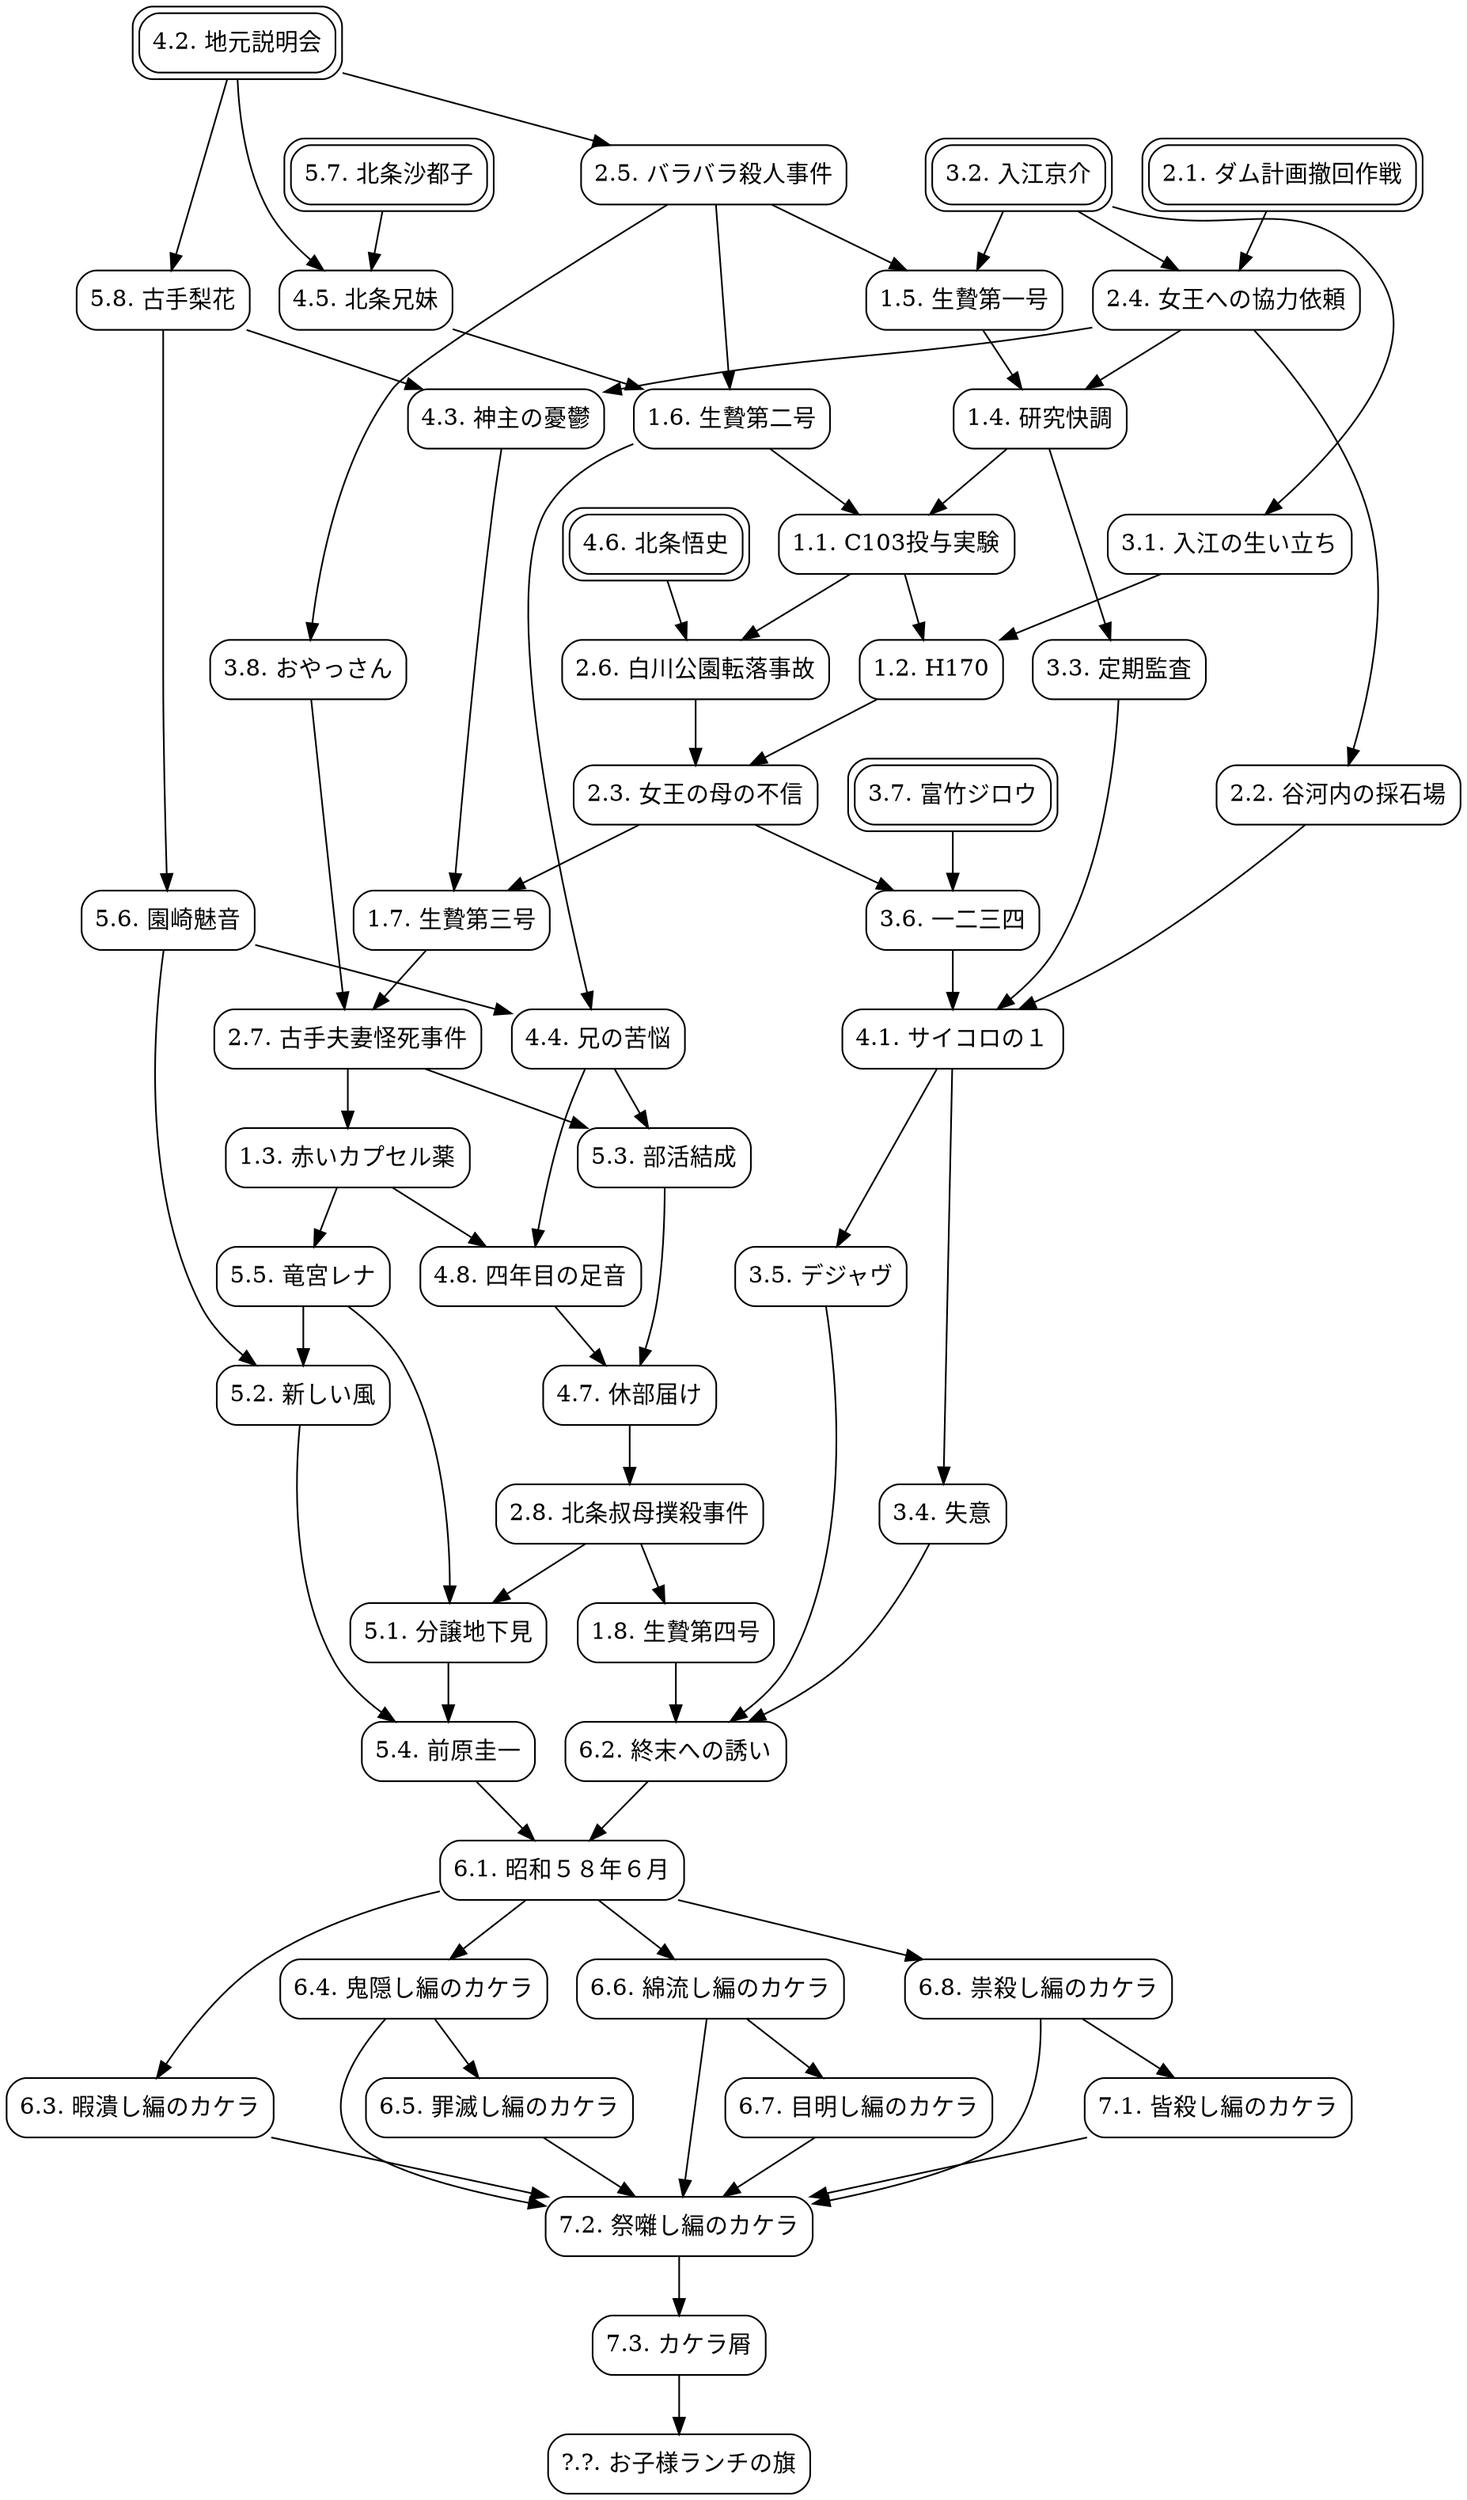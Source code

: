 digraph G {
node [shape=box, style=rounded];

01 [label="1.1. C103投与実験"];
02 [label="1.2. H170"];
03 [label="1.3. 赤いカプセル薬"];
04 [label="1.4. 研究快調"];
05 [label="1.5. 生贄第一号"];
06 [label="1.6. 生贄第二号"];
07 [label="1.7. 生贄第三号"];
08 [label="1.8. 生贄第四号"];
09 [label="2.1. ダム計画撤回作戦",peripheries=2];
10 [label="2.2. 谷河内の採石場"];
11 [label="2.3. 女王の母の不信"];
12 [label="2.4. 女王への協力依頼"];
13 [label="2.5. バラバラ殺人事件"];
14 [label="2.6. 白川公園転落事故"];
15 [label="2.7. 古手夫妻怪死事件"];
16 [label="2.8. 北条叔母撲殺事件"];
17 [label="3.1. 入江の生い立ち"];
18 [label="3.2. 入江京介",peripheries=2];
19 [label="3.3. 定期監査"];
20 [label="3.4. 失意"];
21 [label="3.5. デジャヴ"];
22 [label="3.6. 一二三四"];
23 [label="3.7. 富竹ジロウ",peripheries=2];
24 [label="3.8. おやっさん"];
25 [label="4.1. サイコロの１"];
26 [label="4.2. 地元説明会",peripheries=2];
27 [label="4.3. 神主の憂鬱"];
28 [label="4.4. 兄の苦悩"];
29 [label="4.5. 北条兄妹"];
30 [label="4.6. 北条悟史",peripheries=2];
31 [label="4.7. 休部届け"];
32 [label="4.8. 四年目の足音"];
33 [label="5.1. 分譲地下見"];
34 [label="5.2. 新しい風"];
35 [label="5.3. 部活結成"];
36 [label="5.4. 前原圭一"];
37 [label="5.5. 竜宮レナ"];
38 [label="5.6. 園崎魅音"];
39 [label="5.7. 北条沙都子",peripheries=2];
40 [label="5.8. 古手梨花"];
41 [label="6.1. 昭和５８年６月"];
42 [label="6.2. 終末への誘い"];
43 [label="6.3. 暇潰し編のカケラ"];
44 [label="6.4. 鬼隠し編のカケラ"];
45 [label="6.5. 罪滅し編のカケラ"];
46 [label="6.6. 綿流し編のカケラ"];
47 [label="6.7. 目明し編のカケラ"];
48 [label="6.8. 祟殺し編のカケラ"];
49 [label="7.1. 皆殺し編のカケラ"];
50 [label="7.2. 祭囃し編のカケラ"];
51 [label="7.3. カケラ屑"];
52 [label="?.?. お子様ランチの旗"];

01 -> 02;
01 -> 14;
02 -> 11;
03 -> 32;
03 -> 37;
04 -> 01;
04 -> 19;
05 -> 04;
06 -> 01;
06 -> 28;
07 -> 15;
08 -> 42;
09 -> 12;
10 -> 25;
11 -> 07;
11 -> 22;
12 -> 04;
12 -> 10;
12 -> 27;
13 -> 05;
13 -> 06;
13 -> 24;
14 -> 11;
15 -> 03;
15 -> 35;
16 -> 08;
16 -> 33;
17 -> 02;
18 -> 05;
18 -> 12;
18 -> 17;
19 -> 25;
20 -> 42;
21 -> 42;
22 -> 25;
23 -> 22;
24 -> 15;
25 -> 20;
25 -> 21;
26 -> 13;
26 -> 29;
26 -> 40;
27 -> 07;
28 -> 32;
28 -> 35;
29 -> 06;
30 -> 14;
31 -> 16;
32 -> 31;
33 -> 36;
34 -> 36;
35 -> 31;
36 -> 41;
37 -> 33;
37 -> 34;
38 -> 28;
38 -> 34;
39 -> 29;
40 -> 27;
40 -> 38;
41 -> 43;
41 -> 44;
41 -> 46;
41 -> 48;
42 -> 41;
43 -> 50;
44 -> 45;
44 -> 50;
45 -> 50;
46 -> 47;
46 -> 50;
47 -> 50;
48 -> 49;
48 -> 50;
49 -> 50;
50 -> 51;
51 -> 52;
}
